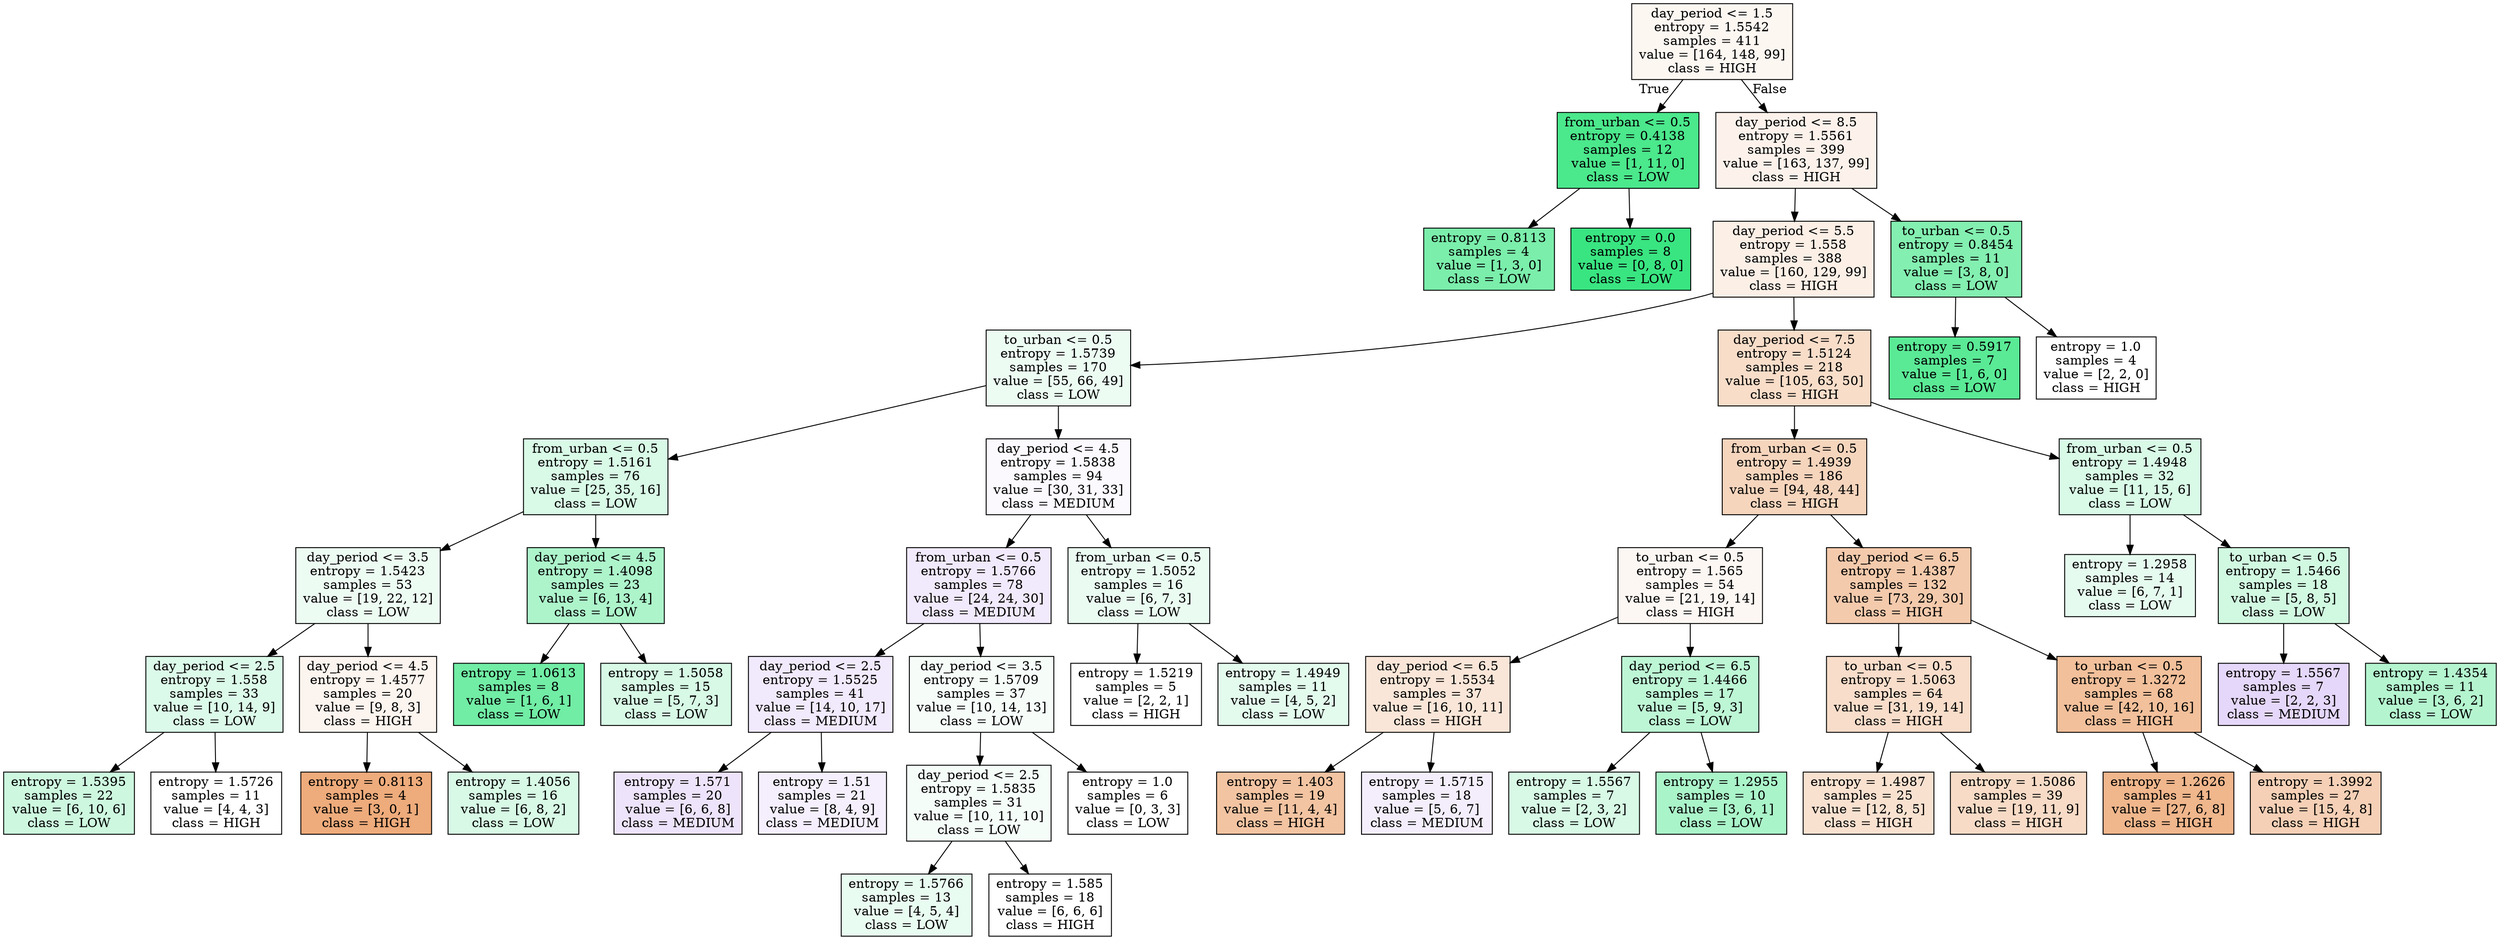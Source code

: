 digraph Tree {
node [shape=box, style="filled", color="black"] ;
0 [label="day_period <= 1.5\nentropy = 1.5542\nsamples = 411\nvalue = [164, 148, 99]\nclass = HIGH", fillcolor="#e5813910"] ;
1 [label="from_urban <= 0.5\nentropy = 0.4138\nsamples = 12\nvalue = [1, 11, 0]\nclass = LOW", fillcolor="#39e581e8"] ;
0 -> 1 [labeldistance=2.5, labelangle=45, headlabel="True"] ;
2 [label="entropy = 0.8113\nsamples = 4\nvalue = [1, 3, 0]\nclass = LOW", fillcolor="#39e581aa"] ;
1 -> 2 ;
3 [label="entropy = 0.0\nsamples = 8\nvalue = [0, 8, 0]\nclass = LOW", fillcolor="#39e581ff"] ;
1 -> 3 ;
4 [label="day_period <= 8.5\nentropy = 1.5561\nsamples = 399\nvalue = [163, 137, 99]\nclass = HIGH", fillcolor="#e5813919"] ;
0 -> 4 [labeldistance=2.5, labelangle=-45, headlabel="False"] ;
5 [label="day_period <= 5.5\nentropy = 1.558\nsamples = 388\nvalue = [160, 129, 99]\nclass = HIGH", fillcolor="#e581391f"] ;
4 -> 5 ;
6 [label="to_urban <= 0.5\nentropy = 1.5739\nsamples = 170\nvalue = [55, 66, 49]\nclass = LOW", fillcolor="#39e58118"] ;
5 -> 6 ;
7 [label="from_urban <= 0.5\nentropy = 1.5161\nsamples = 76\nvalue = [25, 35, 16]\nclass = LOW", fillcolor="#39e58132"] ;
6 -> 7 ;
8 [label="day_period <= 3.5\nentropy = 1.5423\nsamples = 53\nvalue = [19, 22, 12]\nclass = LOW", fillcolor="#39e58117"] ;
7 -> 8 ;
9 [label="day_period <= 2.5\nentropy = 1.558\nsamples = 33\nvalue = [10, 14, 9]\nclass = LOW", fillcolor="#39e5812c"] ;
8 -> 9 ;
10 [label="entropy = 1.5395\nsamples = 22\nvalue = [6, 10, 6]\nclass = LOW", fillcolor="#39e58140"] ;
9 -> 10 ;
11 [label="entropy = 1.5726\nsamples = 11\nvalue = [4, 4, 3]\nclass = HIGH", fillcolor="#e5813900"] ;
9 -> 11 ;
12 [label="day_period <= 4.5\nentropy = 1.4577\nsamples = 20\nvalue = [9, 8, 3]\nclass = HIGH", fillcolor="#e5813915"] ;
8 -> 12 ;
13 [label="entropy = 0.8113\nsamples = 4\nvalue = [3, 0, 1]\nclass = HIGH", fillcolor="#e58139aa"] ;
12 -> 13 ;
14 [label="entropy = 1.4056\nsamples = 16\nvalue = [6, 8, 2]\nclass = LOW", fillcolor="#39e58133"] ;
12 -> 14 ;
15 [label="day_period <= 4.5\nentropy = 1.4098\nsamples = 23\nvalue = [6, 13, 4]\nclass = LOW", fillcolor="#39e58169"] ;
7 -> 15 ;
16 [label="entropy = 1.0613\nsamples = 8\nvalue = [1, 6, 1]\nclass = LOW", fillcolor="#39e581b6"] ;
15 -> 16 ;
17 [label="entropy = 1.5058\nsamples = 15\nvalue = [5, 7, 3]\nclass = LOW", fillcolor="#39e58133"] ;
15 -> 17 ;
18 [label="day_period <= 4.5\nentropy = 1.5838\nsamples = 94\nvalue = [30, 31, 33]\nclass = MEDIUM", fillcolor="#8139e508"] ;
6 -> 18 ;
19 [label="from_urban <= 0.5\nentropy = 1.5766\nsamples = 78\nvalue = [24, 24, 30]\nclass = MEDIUM", fillcolor="#8139e51c"] ;
18 -> 19 ;
20 [label="day_period <= 2.5\nentropy = 1.5525\nsamples = 41\nvalue = [14, 10, 17]\nclass = MEDIUM", fillcolor="#8139e51c"] ;
19 -> 20 ;
21 [label="entropy = 1.571\nsamples = 20\nvalue = [6, 6, 8]\nclass = MEDIUM", fillcolor="#8139e524"] ;
20 -> 21 ;
22 [label="entropy = 1.51\nsamples = 21\nvalue = [8, 4, 9]\nclass = MEDIUM", fillcolor="#8139e514"] ;
20 -> 22 ;
23 [label="day_period <= 3.5\nentropy = 1.5709\nsamples = 37\nvalue = [10, 14, 13]\nclass = LOW", fillcolor="#39e5810b"] ;
19 -> 23 ;
24 [label="day_period <= 2.5\nentropy = 1.5835\nsamples = 31\nvalue = [10, 11, 10]\nclass = LOW", fillcolor="#39e5810c"] ;
23 -> 24 ;
25 [label="entropy = 1.5766\nsamples = 13\nvalue = [4, 5, 4]\nclass = LOW", fillcolor="#39e5811c"] ;
24 -> 25 ;
26 [label="entropy = 1.585\nsamples = 18\nvalue = [6, 6, 6]\nclass = HIGH", fillcolor="#e5813900"] ;
24 -> 26 ;
27 [label="entropy = 1.0\nsamples = 6\nvalue = [0, 3, 3]\nclass = LOW", fillcolor="#39e58100"] ;
23 -> 27 ;
28 [label="from_urban <= 0.5\nentropy = 1.5052\nsamples = 16\nvalue = [6, 7, 3]\nclass = LOW", fillcolor="#39e5811a"] ;
18 -> 28 ;
29 [label="entropy = 1.5219\nsamples = 5\nvalue = [2, 2, 1]\nclass = HIGH", fillcolor="#e5813900"] ;
28 -> 29 ;
30 [label="entropy = 1.4949\nsamples = 11\nvalue = [4, 5, 2]\nclass = LOW", fillcolor="#39e58124"] ;
28 -> 30 ;
31 [label="day_period <= 7.5\nentropy = 1.5124\nsamples = 218\nvalue = [105, 63, 50]\nclass = HIGH", fillcolor="#e5813945"] ;
5 -> 31 ;
32 [label="from_urban <= 0.5\nentropy = 1.4939\nsamples = 186\nvalue = [94, 48, 44]\nclass = HIGH", fillcolor="#e5813955"] ;
31 -> 32 ;
33 [label="to_urban <= 0.5\nentropy = 1.565\nsamples = 54\nvalue = [21, 19, 14]\nclass = HIGH", fillcolor="#e581390f"] ;
32 -> 33 ;
34 [label="day_period <= 6.5\nentropy = 1.5534\nsamples = 37\nvalue = [16, 10, 11]\nclass = HIGH", fillcolor="#e5813931"] ;
33 -> 34 ;
35 [label="entropy = 1.403\nsamples = 19\nvalue = [11, 4, 4]\nclass = HIGH", fillcolor="#e5813977"] ;
34 -> 35 ;
36 [label="entropy = 1.5715\nsamples = 18\nvalue = [5, 6, 7]\nclass = MEDIUM", fillcolor="#8139e515"] ;
34 -> 36 ;
37 [label="day_period <= 6.5\nentropy = 1.4466\nsamples = 17\nvalue = [5, 9, 3]\nclass = LOW", fillcolor="#39e58155"] ;
33 -> 37 ;
38 [label="entropy = 1.5567\nsamples = 7\nvalue = [2, 3, 2]\nclass = LOW", fillcolor="#39e58133"] ;
37 -> 38 ;
39 [label="entropy = 1.2955\nsamples = 10\nvalue = [3, 6, 1]\nclass = LOW", fillcolor="#39e5816d"] ;
37 -> 39 ;
40 [label="day_period <= 6.5\nentropy = 1.4387\nsamples = 132\nvalue = [73, 29, 30]\nclass = HIGH", fillcolor="#e581396b"] ;
32 -> 40 ;
41 [label="to_urban <= 0.5\nentropy = 1.5063\nsamples = 64\nvalue = [31, 19, 14]\nclass = HIGH", fillcolor="#e5813944"] ;
40 -> 41 ;
42 [label="entropy = 1.4987\nsamples = 25\nvalue = [12, 8, 5]\nclass = HIGH", fillcolor="#e581393c"] ;
41 -> 42 ;
43 [label="entropy = 1.5086\nsamples = 39\nvalue = [19, 11, 9]\nclass = HIGH", fillcolor="#e5813949"] ;
41 -> 43 ;
44 [label="to_urban <= 0.5\nentropy = 1.3272\nsamples = 68\nvalue = [42, 10, 16]\nclass = HIGH", fillcolor="#e5813980"] ;
40 -> 44 ;
45 [label="entropy = 1.2626\nsamples = 41\nvalue = [27, 6, 8]\nclass = HIGH", fillcolor="#e5813993"] ;
44 -> 45 ;
46 [label="entropy = 1.3992\nsamples = 27\nvalue = [15, 4, 8]\nclass = HIGH", fillcolor="#e581395e"] ;
44 -> 46 ;
47 [label="from_urban <= 0.5\nentropy = 1.4948\nsamples = 32\nvalue = [11, 15, 6]\nclass = LOW", fillcolor="#39e58131"] ;
31 -> 47 ;
48 [label="entropy = 1.2958\nsamples = 14\nvalue = [6, 7, 1]\nclass = LOW", fillcolor="#39e58120"] ;
47 -> 48 ;
49 [label="to_urban <= 0.5\nentropy = 1.5466\nsamples = 18\nvalue = [5, 8, 5]\nclass = LOW", fillcolor="#39e5813b"] ;
47 -> 49 ;
50 [label="entropy = 1.5567\nsamples = 7\nvalue = [2, 2, 3]\nclass = MEDIUM", fillcolor="#8139e533"] ;
49 -> 50 ;
51 [label="entropy = 1.4354\nsamples = 11\nvalue = [3, 6, 2]\nclass = LOW", fillcolor="#39e58160"] ;
49 -> 51 ;
52 [label="to_urban <= 0.5\nentropy = 0.8454\nsamples = 11\nvalue = [3, 8, 0]\nclass = LOW", fillcolor="#39e5819f"] ;
4 -> 52 ;
53 [label="entropy = 0.5917\nsamples = 7\nvalue = [1, 6, 0]\nclass = LOW", fillcolor="#39e581d4"] ;
52 -> 53 ;
54 [label="entropy = 1.0\nsamples = 4\nvalue = [2, 2, 0]\nclass = HIGH", fillcolor="#e5813900"] ;
52 -> 54 ;
}
